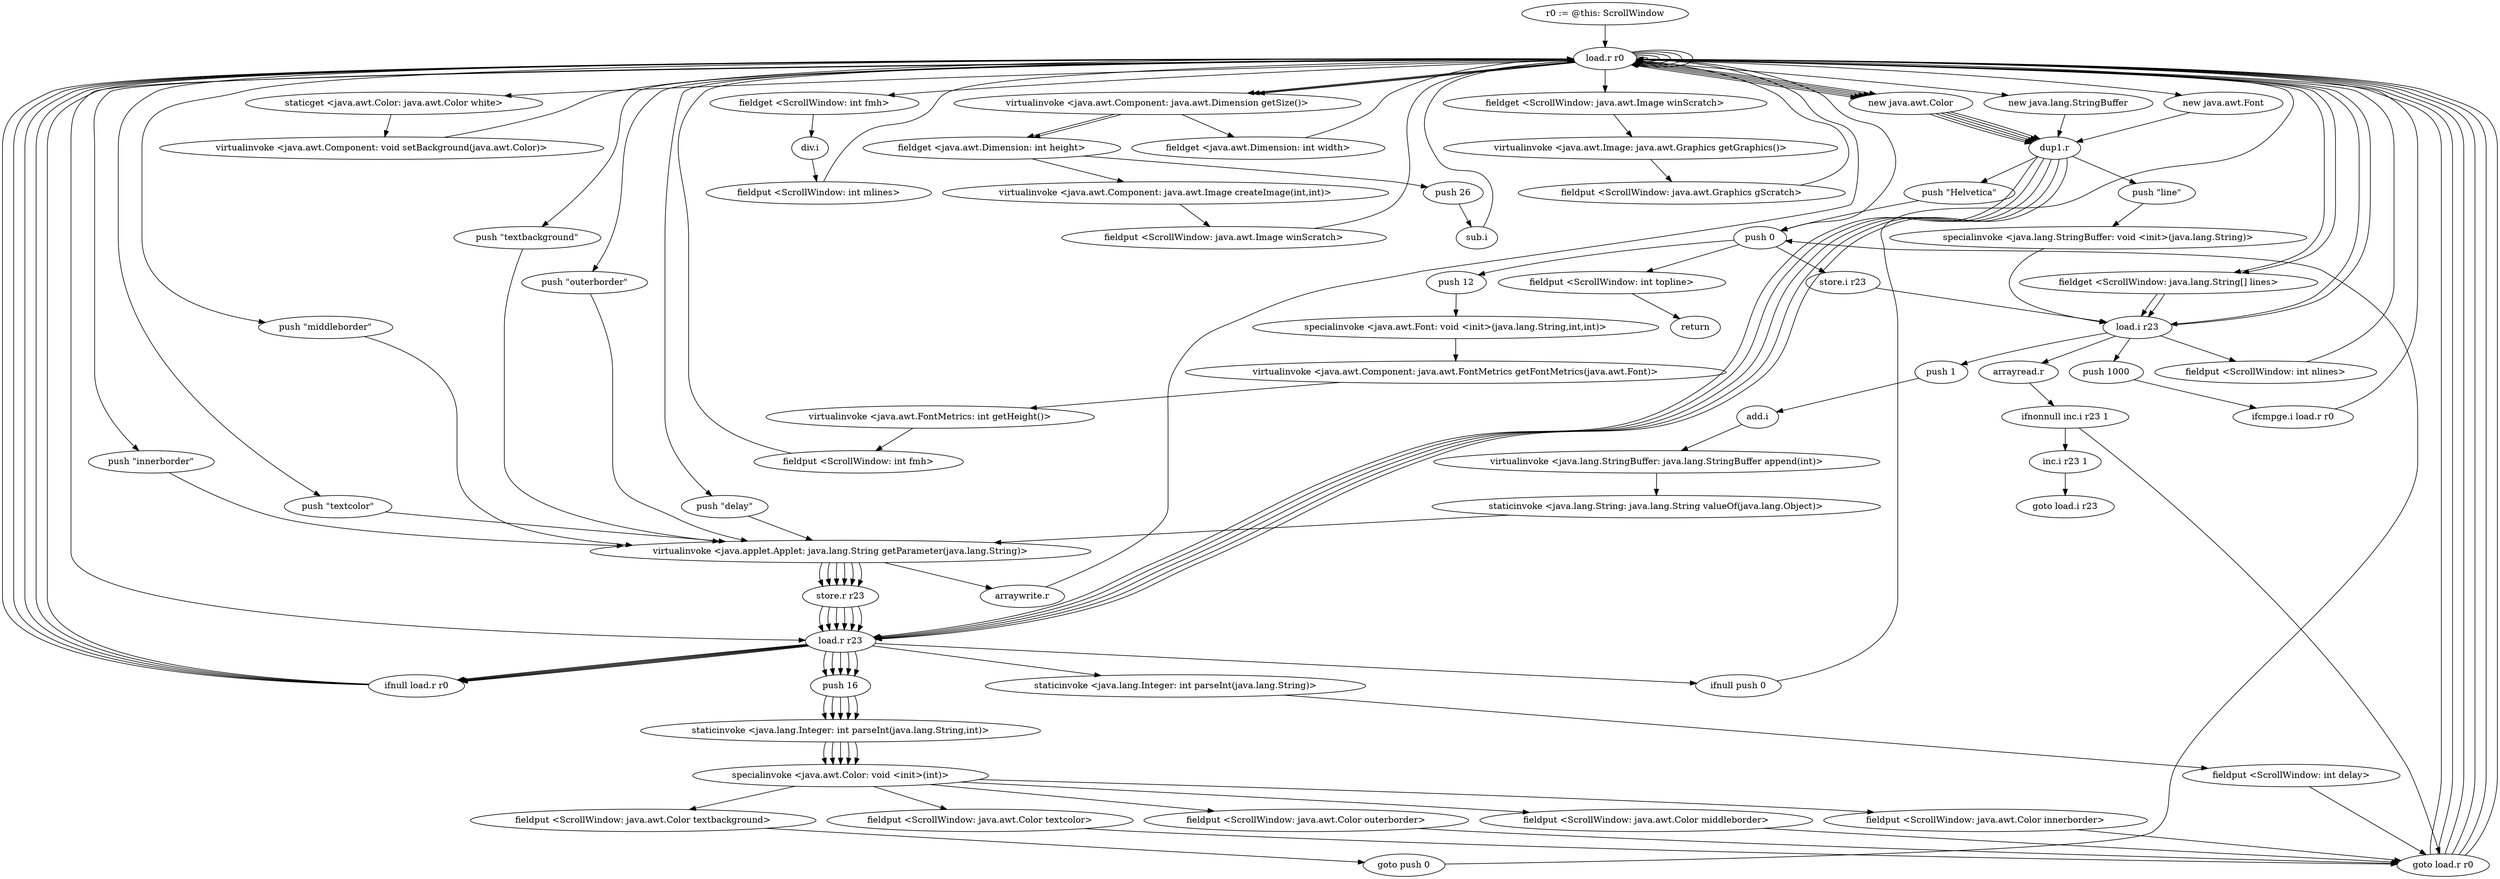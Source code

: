 digraph "" {
    "r0 := @this: ScrollWindow"
    "load.r r0"
    "r0 := @this: ScrollWindow"->"load.r r0";
    "load.r r0"->"load.r r0";
    "new java.awt.Font"
    "load.r r0"->"new java.awt.Font";
    "dup1.r"
    "new java.awt.Font"->"dup1.r";
    "push \"Helvetica\""
    "dup1.r"->"push \"Helvetica\"";
    "push 0"
    "push \"Helvetica\""->"push 0";
    "push 12"
    "push 0"->"push 12";
    "specialinvoke <java.awt.Font: void <init>(java.lang.String,int,int)>"
    "push 12"->"specialinvoke <java.awt.Font: void <init>(java.lang.String,int,int)>";
    "virtualinvoke <java.awt.Component: java.awt.FontMetrics getFontMetrics(java.awt.Font)>"
    "specialinvoke <java.awt.Font: void <init>(java.lang.String,int,int)>"->"virtualinvoke <java.awt.Component: java.awt.FontMetrics getFontMetrics(java.awt.Font)>";
    "virtualinvoke <java.awt.FontMetrics: int getHeight()>"
    "virtualinvoke <java.awt.Component: java.awt.FontMetrics getFontMetrics(java.awt.Font)>"->"virtualinvoke <java.awt.FontMetrics: int getHeight()>";
    "fieldput <ScrollWindow: int fmh>"
    "virtualinvoke <java.awt.FontMetrics: int getHeight()>"->"fieldput <ScrollWindow: int fmh>";
    "fieldput <ScrollWindow: int fmh>"->"load.r r0";
    "load.r r0"->"load.r r0";
    "virtualinvoke <java.awt.Component: java.awt.Dimension getSize()>"
    "load.r r0"->"virtualinvoke <java.awt.Component: java.awt.Dimension getSize()>";
    "fieldget <java.awt.Dimension: int height>"
    "virtualinvoke <java.awt.Component: java.awt.Dimension getSize()>"->"fieldget <java.awt.Dimension: int height>";
    "push 26"
    "fieldget <java.awt.Dimension: int height>"->"push 26";
    "sub.i"
    "push 26"->"sub.i";
    "sub.i"->"load.r r0";
    "fieldget <ScrollWindow: int fmh>"
    "load.r r0"->"fieldget <ScrollWindow: int fmh>";
    "div.i"
    "fieldget <ScrollWindow: int fmh>"->"div.i";
    "fieldput <ScrollWindow: int mlines>"
    "div.i"->"fieldput <ScrollWindow: int mlines>";
    "fieldput <ScrollWindow: int mlines>"->"load.r r0";
    "load.r r0"->"load.r r0";
    "load.r r0"->"load.r r0";
    "load.r r0"->"virtualinvoke <java.awt.Component: java.awt.Dimension getSize()>";
    "fieldget <java.awt.Dimension: int width>"
    "virtualinvoke <java.awt.Component: java.awt.Dimension getSize()>"->"fieldget <java.awt.Dimension: int width>";
    "fieldget <java.awt.Dimension: int width>"->"load.r r0";
    "load.r r0"->"virtualinvoke <java.awt.Component: java.awt.Dimension getSize()>";
    "virtualinvoke <java.awt.Component: java.awt.Dimension getSize()>"->"fieldget <java.awt.Dimension: int height>";
    "virtualinvoke <java.awt.Component: java.awt.Image createImage(int,int)>"
    "fieldget <java.awt.Dimension: int height>"->"virtualinvoke <java.awt.Component: java.awt.Image createImage(int,int)>";
    "fieldput <ScrollWindow: java.awt.Image winScratch>"
    "virtualinvoke <java.awt.Component: java.awt.Image createImage(int,int)>"->"fieldput <ScrollWindow: java.awt.Image winScratch>";
    "fieldput <ScrollWindow: java.awt.Image winScratch>"->"load.r r0";
    "load.r r0"->"load.r r0";
    "fieldget <ScrollWindow: java.awt.Image winScratch>"
    "load.r r0"->"fieldget <ScrollWindow: java.awt.Image winScratch>";
    "virtualinvoke <java.awt.Image: java.awt.Graphics getGraphics()>"
    "fieldget <ScrollWindow: java.awt.Image winScratch>"->"virtualinvoke <java.awt.Image: java.awt.Graphics getGraphics()>";
    "fieldput <ScrollWindow: java.awt.Graphics gScratch>"
    "virtualinvoke <java.awt.Image: java.awt.Graphics getGraphics()>"->"fieldput <ScrollWindow: java.awt.Graphics gScratch>";
    "fieldput <ScrollWindow: java.awt.Graphics gScratch>"->"load.r r0";
    "staticget <java.awt.Color: java.awt.Color white>"
    "load.r r0"->"staticget <java.awt.Color: java.awt.Color white>";
    "virtualinvoke <java.awt.Component: void setBackground(java.awt.Color)>"
    "staticget <java.awt.Color: java.awt.Color white>"->"virtualinvoke <java.awt.Component: void setBackground(java.awt.Color)>";
    "virtualinvoke <java.awt.Component: void setBackground(java.awt.Color)>"->"load.r r0";
    "push \"delay\""
    "load.r r0"->"push \"delay\"";
    "virtualinvoke <java.applet.Applet: java.lang.String getParameter(java.lang.String)>"
    "push \"delay\""->"virtualinvoke <java.applet.Applet: java.lang.String getParameter(java.lang.String)>";
    "store.r r23"
    "virtualinvoke <java.applet.Applet: java.lang.String getParameter(java.lang.String)>"->"store.r r23";
    "load.r r23"
    "store.r r23"->"load.r r23";
    "ifnull load.r r0"
    "load.r r23"->"ifnull load.r r0";
    "ifnull load.r r0"->"load.r r0";
    "load.r r0"->"load.r r23";
    "staticinvoke <java.lang.Integer: int parseInt(java.lang.String)>"
    "load.r r23"->"staticinvoke <java.lang.Integer: int parseInt(java.lang.String)>";
    "fieldput <ScrollWindow: int delay>"
    "staticinvoke <java.lang.Integer: int parseInt(java.lang.String)>"->"fieldput <ScrollWindow: int delay>";
    "goto load.r r0"
    "fieldput <ScrollWindow: int delay>"->"goto load.r r0";
    "goto load.r r0"->"load.r r0";
    "push \"outerborder\""
    "load.r r0"->"push \"outerborder\"";
    "push \"outerborder\""->"virtualinvoke <java.applet.Applet: java.lang.String getParameter(java.lang.String)>";
    "virtualinvoke <java.applet.Applet: java.lang.String getParameter(java.lang.String)>"->"store.r r23";
    "store.r r23"->"load.r r23";
    "load.r r23"->"ifnull load.r r0";
    "ifnull load.r r0"->"load.r r0";
    "new java.awt.Color"
    "load.r r0"->"new java.awt.Color";
    "new java.awt.Color"->"dup1.r";
    "dup1.r"->"load.r r23";
    "push 16"
    "load.r r23"->"push 16";
    "staticinvoke <java.lang.Integer: int parseInt(java.lang.String,int)>"
    "push 16"->"staticinvoke <java.lang.Integer: int parseInt(java.lang.String,int)>";
    "specialinvoke <java.awt.Color: void <init>(int)>"
    "staticinvoke <java.lang.Integer: int parseInt(java.lang.String,int)>"->"specialinvoke <java.awt.Color: void <init>(int)>";
    "fieldput <ScrollWindow: java.awt.Color outerborder>"
    "specialinvoke <java.awt.Color: void <init>(int)>"->"fieldput <ScrollWindow: java.awt.Color outerborder>";
    "fieldput <ScrollWindow: java.awt.Color outerborder>"->"goto load.r r0";
    "goto load.r r0"->"load.r r0";
    "push \"middleborder\""
    "load.r r0"->"push \"middleborder\"";
    "push \"middleborder\""->"virtualinvoke <java.applet.Applet: java.lang.String getParameter(java.lang.String)>";
    "virtualinvoke <java.applet.Applet: java.lang.String getParameter(java.lang.String)>"->"store.r r23";
    "store.r r23"->"load.r r23";
    "load.r r23"->"ifnull load.r r0";
    "ifnull load.r r0"->"load.r r0";
    "load.r r0"->"new java.awt.Color";
    "new java.awt.Color"->"dup1.r";
    "dup1.r"->"load.r r23";
    "load.r r23"->"push 16";
    "push 16"->"staticinvoke <java.lang.Integer: int parseInt(java.lang.String,int)>";
    "staticinvoke <java.lang.Integer: int parseInt(java.lang.String,int)>"->"specialinvoke <java.awt.Color: void <init>(int)>";
    "fieldput <ScrollWindow: java.awt.Color middleborder>"
    "specialinvoke <java.awt.Color: void <init>(int)>"->"fieldput <ScrollWindow: java.awt.Color middleborder>";
    "fieldput <ScrollWindow: java.awt.Color middleborder>"->"goto load.r r0";
    "goto load.r r0"->"load.r r0";
    "push \"innerborder\""
    "load.r r0"->"push \"innerborder\"";
    "push \"innerborder\""->"virtualinvoke <java.applet.Applet: java.lang.String getParameter(java.lang.String)>";
    "virtualinvoke <java.applet.Applet: java.lang.String getParameter(java.lang.String)>"->"store.r r23";
    "store.r r23"->"load.r r23";
    "load.r r23"->"ifnull load.r r0";
    "ifnull load.r r0"->"load.r r0";
    "load.r r0"->"new java.awt.Color";
    "new java.awt.Color"->"dup1.r";
    "dup1.r"->"load.r r23";
    "load.r r23"->"push 16";
    "push 16"->"staticinvoke <java.lang.Integer: int parseInt(java.lang.String,int)>";
    "staticinvoke <java.lang.Integer: int parseInt(java.lang.String,int)>"->"specialinvoke <java.awt.Color: void <init>(int)>";
    "fieldput <ScrollWindow: java.awt.Color innerborder>"
    "specialinvoke <java.awt.Color: void <init>(int)>"->"fieldput <ScrollWindow: java.awt.Color innerborder>";
    "fieldput <ScrollWindow: java.awt.Color innerborder>"->"goto load.r r0";
    "goto load.r r0"->"load.r r0";
    "push \"textcolor\""
    "load.r r0"->"push \"textcolor\"";
    "push \"textcolor\""->"virtualinvoke <java.applet.Applet: java.lang.String getParameter(java.lang.String)>";
    "virtualinvoke <java.applet.Applet: java.lang.String getParameter(java.lang.String)>"->"store.r r23";
    "store.r r23"->"load.r r23";
    "load.r r23"->"ifnull load.r r0";
    "ifnull load.r r0"->"load.r r0";
    "load.r r0"->"new java.awt.Color";
    "new java.awt.Color"->"dup1.r";
    "dup1.r"->"load.r r23";
    "load.r r23"->"push 16";
    "push 16"->"staticinvoke <java.lang.Integer: int parseInt(java.lang.String,int)>";
    "staticinvoke <java.lang.Integer: int parseInt(java.lang.String,int)>"->"specialinvoke <java.awt.Color: void <init>(int)>";
    "fieldput <ScrollWindow: java.awt.Color textcolor>"
    "specialinvoke <java.awt.Color: void <init>(int)>"->"fieldput <ScrollWindow: java.awt.Color textcolor>";
    "fieldput <ScrollWindow: java.awt.Color textcolor>"->"goto load.r r0";
    "goto load.r r0"->"load.r r0";
    "push \"textbackground\""
    "load.r r0"->"push \"textbackground\"";
    "push \"textbackground\""->"virtualinvoke <java.applet.Applet: java.lang.String getParameter(java.lang.String)>";
    "virtualinvoke <java.applet.Applet: java.lang.String getParameter(java.lang.String)>"->"store.r r23";
    "store.r r23"->"load.r r23";
    "ifnull push 0"
    "load.r r23"->"ifnull push 0";
    "ifnull push 0"->"load.r r0";
    "load.r r0"->"new java.awt.Color";
    "new java.awt.Color"->"dup1.r";
    "dup1.r"->"load.r r23";
    "load.r r23"->"push 16";
    "push 16"->"staticinvoke <java.lang.Integer: int parseInt(java.lang.String,int)>";
    "staticinvoke <java.lang.Integer: int parseInt(java.lang.String,int)>"->"specialinvoke <java.awt.Color: void <init>(int)>";
    "fieldput <ScrollWindow: java.awt.Color textbackground>"
    "specialinvoke <java.awt.Color: void <init>(int)>"->"fieldput <ScrollWindow: java.awt.Color textbackground>";
    "goto push 0"
    "fieldput <ScrollWindow: java.awt.Color textbackground>"->"goto push 0";
    "goto push 0"->"push 0";
    "store.i r23"
    "push 0"->"store.i r23";
    "load.i r23"
    "store.i r23"->"load.i r23";
    "push 1000"
    "load.i r23"->"push 1000";
    "ifcmpge.i load.r r0"
    "push 1000"->"ifcmpge.i load.r r0";
    "ifcmpge.i load.r r0"->"load.r r0";
    "fieldget <ScrollWindow: java.lang.String[] lines>"
    "load.r r0"->"fieldget <ScrollWindow: java.lang.String[] lines>";
    "fieldget <ScrollWindow: java.lang.String[] lines>"->"load.i r23";
    "load.i r23"->"load.r r0";
    "new java.lang.StringBuffer"
    "load.r r0"->"new java.lang.StringBuffer";
    "new java.lang.StringBuffer"->"dup1.r";
    "push \"line\""
    "dup1.r"->"push \"line\"";
    "specialinvoke <java.lang.StringBuffer: void <init>(java.lang.String)>"
    "push \"line\""->"specialinvoke <java.lang.StringBuffer: void <init>(java.lang.String)>";
    "specialinvoke <java.lang.StringBuffer: void <init>(java.lang.String)>"->"load.i r23";
    "push 1"
    "load.i r23"->"push 1";
    "add.i"
    "push 1"->"add.i";
    "virtualinvoke <java.lang.StringBuffer: java.lang.StringBuffer append(int)>"
    "add.i"->"virtualinvoke <java.lang.StringBuffer: java.lang.StringBuffer append(int)>";
    "staticinvoke <java.lang.String: java.lang.String valueOf(java.lang.Object)>"
    "virtualinvoke <java.lang.StringBuffer: java.lang.StringBuffer append(int)>"->"staticinvoke <java.lang.String: java.lang.String valueOf(java.lang.Object)>";
    "staticinvoke <java.lang.String: java.lang.String valueOf(java.lang.Object)>"->"virtualinvoke <java.applet.Applet: java.lang.String getParameter(java.lang.String)>";
    "arraywrite.r"
    "virtualinvoke <java.applet.Applet: java.lang.String getParameter(java.lang.String)>"->"arraywrite.r";
    "arraywrite.r"->"load.r r0";
    "load.r r0"->"fieldget <ScrollWindow: java.lang.String[] lines>";
    "fieldget <ScrollWindow: java.lang.String[] lines>"->"load.i r23";
    "arrayread.r"
    "load.i r23"->"arrayread.r";
    "ifnonnull inc.i r23 1"
    "arrayread.r"->"ifnonnull inc.i r23 1";
    "ifnonnull inc.i r23 1"->"goto load.r r0";
    "goto load.r r0"->"load.r r0";
    "load.r r0"->"load.i r23";
    "fieldput <ScrollWindow: int nlines>"
    "load.i r23"->"fieldput <ScrollWindow: int nlines>";
    "fieldput <ScrollWindow: int nlines>"->"load.r r0";
    "load.r r0"->"push 0";
    "fieldput <ScrollWindow: int topline>"
    "push 0"->"fieldput <ScrollWindow: int topline>";
    "return"
    "fieldput <ScrollWindow: int topline>"->"return";
    "inc.i r23 1"
    "ifnonnull inc.i r23 1"->"inc.i r23 1";
    "goto load.i r23"
    "inc.i r23 1"->"goto load.i r23";
}
